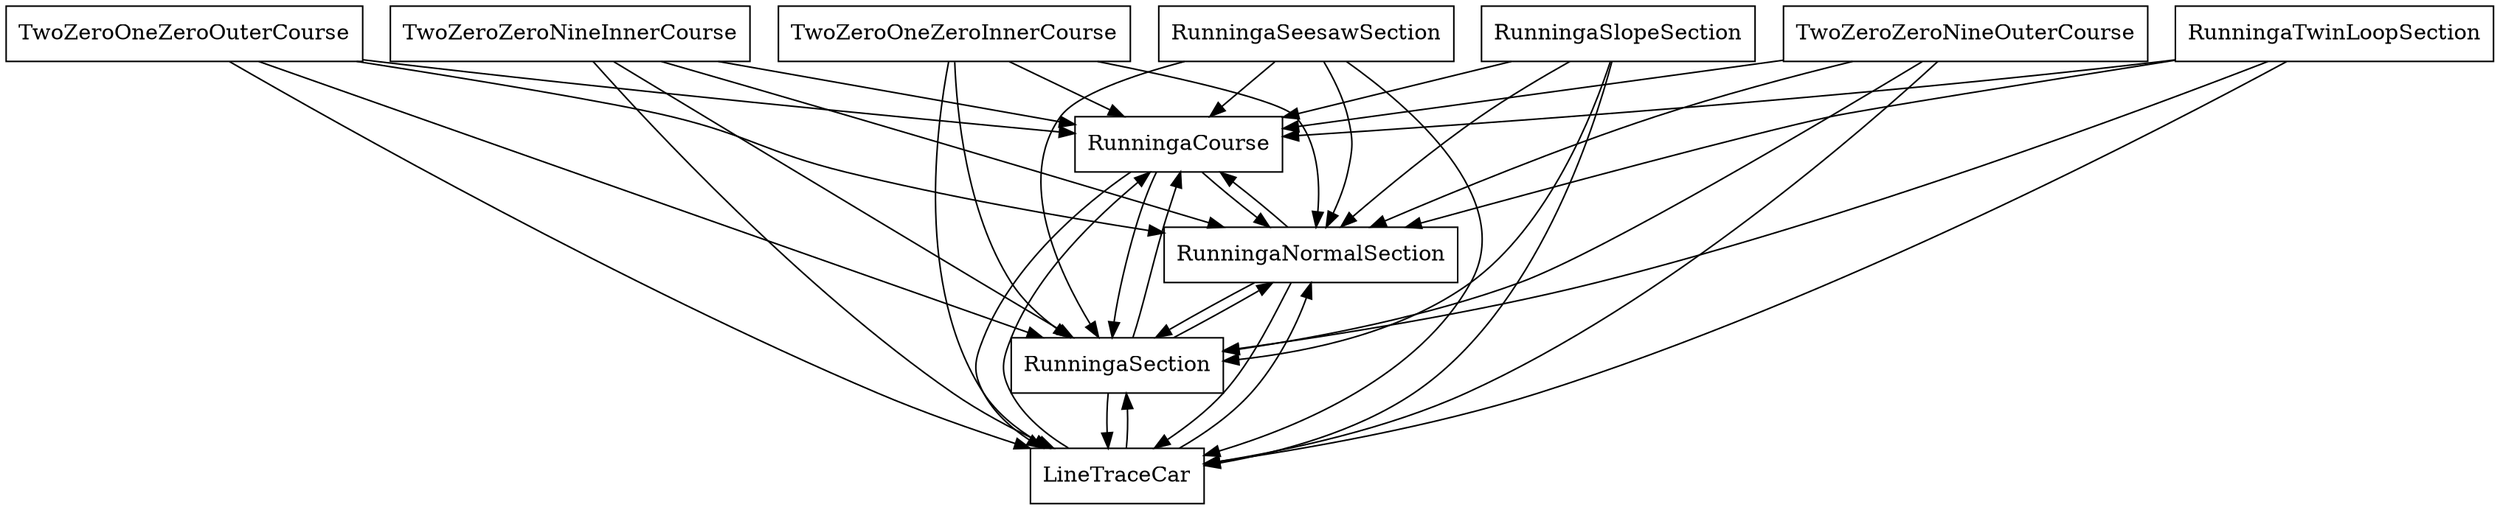 digraph{
graph [rankdir=TB];
node [shape=box];
edge [arrowhead=normal];
0[label="RunningaCourse",]
1[label="TwoZeroZeroNineInnerCourse",]
2[label="TwoZeroOneZeroInnerCourse",]
3[label="RunningaNormalSection",]
4[label="LineTraceCar",]
5[label="RunningaSection",]
6[label="TwoZeroZeroNineOuterCourse",]
7[label="RunningaSeesawSection",]
8[label="RunningaSlopeSection",]
9[label="TwoZeroOneZeroOuterCourse",]
10[label="RunningaTwinLoopSection",]
0->3[label="",]
0->4[label="",]
0->5[label="",]
1->0[label="",]
1->3[label="",]
1->4[label="",]
1->5[label="",]
2->0[label="",]
2->3[label="",]
2->4[label="",]
2->5[label="",]
3->0[label="",]
3->4[label="",]
3->5[label="",]
4->0[label="",]
4->3[label="",]
4->5[label="",]
5->0[label="",]
5->3[label="",]
5->4[label="",]
6->0[label="",]
6->3[label="",]
6->4[label="",]
6->5[label="",]
7->0[label="",]
7->3[label="",]
7->4[label="",]
7->5[label="",]
8->0[label="",]
8->3[label="",]
8->4[label="",]
8->5[label="",]
9->0[label="",]
9->3[label="",]
9->4[label="",]
9->5[label="",]
10->0[label="",]
10->3[label="",]
10->4[label="",]
10->5[label="",]
}
